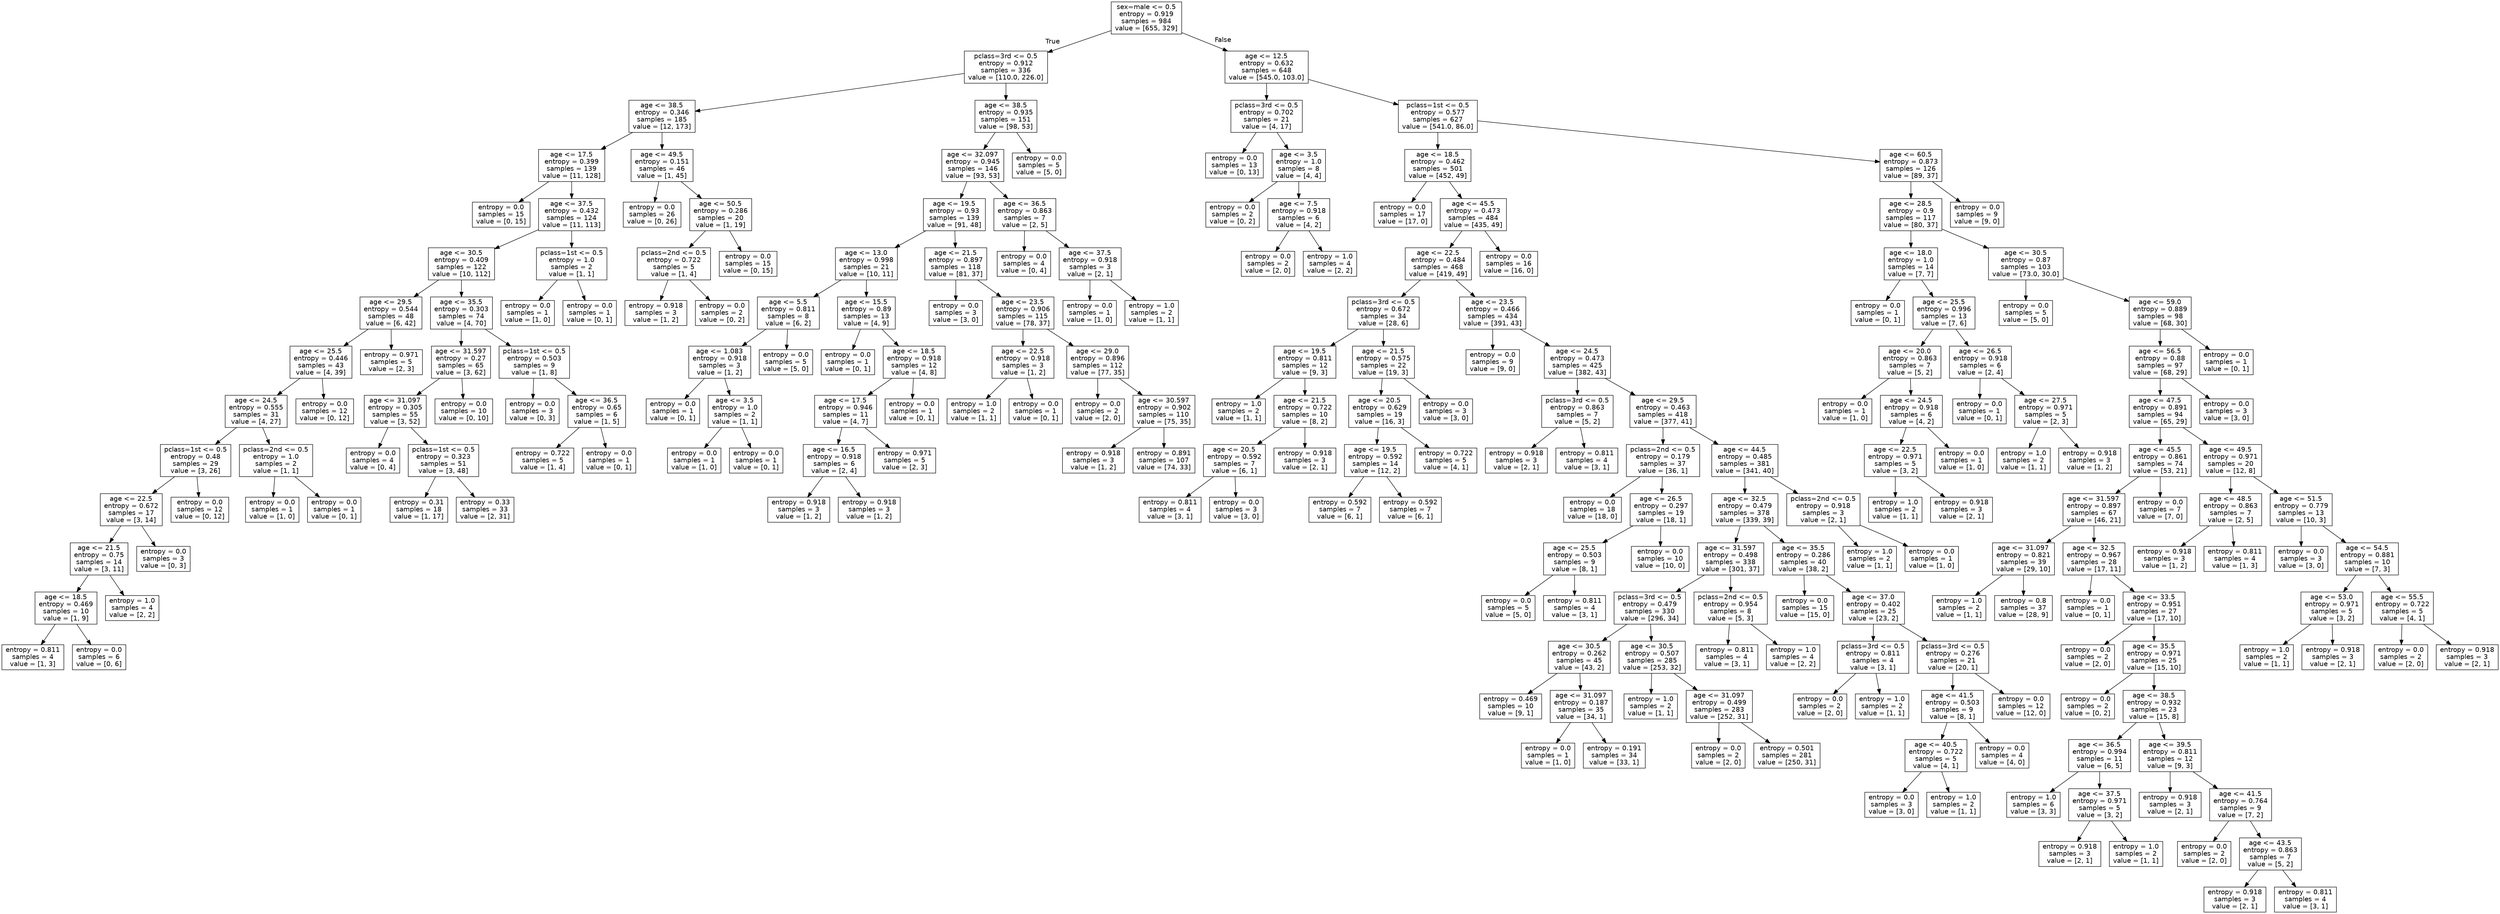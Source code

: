 digraph Tree {
node [shape=box, fontname="helvetica"] ;
edge [fontname="helvetica"] ;
0 [label="sex=male <= 0.5\nentropy = 0.919\nsamples = 984\nvalue = [655, 329]"] ;
1 [label="pclass=3rd <= 0.5\nentropy = 0.912\nsamples = 336\nvalue = [110.0, 226.0]"] ;
0 -> 1 [labeldistance=2.5, labelangle=45, headlabel="True"] ;
2 [label="age <= 38.5\nentropy = 0.346\nsamples = 185\nvalue = [12, 173]"] ;
1 -> 2 ;
3 [label="age <= 17.5\nentropy = 0.399\nsamples = 139\nvalue = [11, 128]"] ;
2 -> 3 ;
4 [label="entropy = 0.0\nsamples = 15\nvalue = [0, 15]"] ;
3 -> 4 ;
5 [label="age <= 37.5\nentropy = 0.432\nsamples = 124\nvalue = [11, 113]"] ;
3 -> 5 ;
6 [label="age <= 30.5\nentropy = 0.409\nsamples = 122\nvalue = [10, 112]"] ;
5 -> 6 ;
7 [label="age <= 29.5\nentropy = 0.544\nsamples = 48\nvalue = [6, 42]"] ;
6 -> 7 ;
8 [label="age <= 25.5\nentropy = 0.446\nsamples = 43\nvalue = [4, 39]"] ;
7 -> 8 ;
9 [label="age <= 24.5\nentropy = 0.555\nsamples = 31\nvalue = [4, 27]"] ;
8 -> 9 ;
10 [label="pclass=1st <= 0.5\nentropy = 0.48\nsamples = 29\nvalue = [3, 26]"] ;
9 -> 10 ;
11 [label="age <= 22.5\nentropy = 0.672\nsamples = 17\nvalue = [3, 14]"] ;
10 -> 11 ;
12 [label="age <= 21.5\nentropy = 0.75\nsamples = 14\nvalue = [3, 11]"] ;
11 -> 12 ;
13 [label="age <= 18.5\nentropy = 0.469\nsamples = 10\nvalue = [1, 9]"] ;
12 -> 13 ;
14 [label="entropy = 0.811\nsamples = 4\nvalue = [1, 3]"] ;
13 -> 14 ;
15 [label="entropy = 0.0\nsamples = 6\nvalue = [0, 6]"] ;
13 -> 15 ;
16 [label="entropy = 1.0\nsamples = 4\nvalue = [2, 2]"] ;
12 -> 16 ;
17 [label="entropy = 0.0\nsamples = 3\nvalue = [0, 3]"] ;
11 -> 17 ;
18 [label="entropy = 0.0\nsamples = 12\nvalue = [0, 12]"] ;
10 -> 18 ;
19 [label="pclass=2nd <= 0.5\nentropy = 1.0\nsamples = 2\nvalue = [1, 1]"] ;
9 -> 19 ;
20 [label="entropy = 0.0\nsamples = 1\nvalue = [1, 0]"] ;
19 -> 20 ;
21 [label="entropy = 0.0\nsamples = 1\nvalue = [0, 1]"] ;
19 -> 21 ;
22 [label="entropy = 0.0\nsamples = 12\nvalue = [0, 12]"] ;
8 -> 22 ;
23 [label="entropy = 0.971\nsamples = 5\nvalue = [2, 3]"] ;
7 -> 23 ;
24 [label="age <= 35.5\nentropy = 0.303\nsamples = 74\nvalue = [4, 70]"] ;
6 -> 24 ;
25 [label="age <= 31.597\nentropy = 0.27\nsamples = 65\nvalue = [3, 62]"] ;
24 -> 25 ;
26 [label="age <= 31.097\nentropy = 0.305\nsamples = 55\nvalue = [3, 52]"] ;
25 -> 26 ;
27 [label="entropy = 0.0\nsamples = 4\nvalue = [0, 4]"] ;
26 -> 27 ;
28 [label="pclass=1st <= 0.5\nentropy = 0.323\nsamples = 51\nvalue = [3, 48]"] ;
26 -> 28 ;
29 [label="entropy = 0.31\nsamples = 18\nvalue = [1, 17]"] ;
28 -> 29 ;
30 [label="entropy = 0.33\nsamples = 33\nvalue = [2, 31]"] ;
28 -> 30 ;
31 [label="entropy = 0.0\nsamples = 10\nvalue = [0, 10]"] ;
25 -> 31 ;
32 [label="pclass=1st <= 0.5\nentropy = 0.503\nsamples = 9\nvalue = [1, 8]"] ;
24 -> 32 ;
33 [label="entropy = 0.0\nsamples = 3\nvalue = [0, 3]"] ;
32 -> 33 ;
34 [label="age <= 36.5\nentropy = 0.65\nsamples = 6\nvalue = [1, 5]"] ;
32 -> 34 ;
35 [label="entropy = 0.722\nsamples = 5\nvalue = [1, 4]"] ;
34 -> 35 ;
36 [label="entropy = 0.0\nsamples = 1\nvalue = [0, 1]"] ;
34 -> 36 ;
37 [label="pclass=1st <= 0.5\nentropy = 1.0\nsamples = 2\nvalue = [1, 1]"] ;
5 -> 37 ;
38 [label="entropy = 0.0\nsamples = 1\nvalue = [1, 0]"] ;
37 -> 38 ;
39 [label="entropy = 0.0\nsamples = 1\nvalue = [0, 1]"] ;
37 -> 39 ;
40 [label="age <= 49.5\nentropy = 0.151\nsamples = 46\nvalue = [1, 45]"] ;
2 -> 40 ;
41 [label="entropy = 0.0\nsamples = 26\nvalue = [0, 26]"] ;
40 -> 41 ;
42 [label="age <= 50.5\nentropy = 0.286\nsamples = 20\nvalue = [1, 19]"] ;
40 -> 42 ;
43 [label="pclass=2nd <= 0.5\nentropy = 0.722\nsamples = 5\nvalue = [1, 4]"] ;
42 -> 43 ;
44 [label="entropy = 0.918\nsamples = 3\nvalue = [1, 2]"] ;
43 -> 44 ;
45 [label="entropy = 0.0\nsamples = 2\nvalue = [0, 2]"] ;
43 -> 45 ;
46 [label="entropy = 0.0\nsamples = 15\nvalue = [0, 15]"] ;
42 -> 46 ;
47 [label="age <= 38.5\nentropy = 0.935\nsamples = 151\nvalue = [98, 53]"] ;
1 -> 47 ;
48 [label="age <= 32.097\nentropy = 0.945\nsamples = 146\nvalue = [93, 53]"] ;
47 -> 48 ;
49 [label="age <= 19.5\nentropy = 0.93\nsamples = 139\nvalue = [91, 48]"] ;
48 -> 49 ;
50 [label="age <= 13.0\nentropy = 0.998\nsamples = 21\nvalue = [10, 11]"] ;
49 -> 50 ;
51 [label="age <= 5.5\nentropy = 0.811\nsamples = 8\nvalue = [6, 2]"] ;
50 -> 51 ;
52 [label="age <= 1.083\nentropy = 0.918\nsamples = 3\nvalue = [1, 2]"] ;
51 -> 52 ;
53 [label="entropy = 0.0\nsamples = 1\nvalue = [0, 1]"] ;
52 -> 53 ;
54 [label="age <= 3.5\nentropy = 1.0\nsamples = 2\nvalue = [1, 1]"] ;
52 -> 54 ;
55 [label="entropy = 0.0\nsamples = 1\nvalue = [1, 0]"] ;
54 -> 55 ;
56 [label="entropy = 0.0\nsamples = 1\nvalue = [0, 1]"] ;
54 -> 56 ;
57 [label="entropy = 0.0\nsamples = 5\nvalue = [5, 0]"] ;
51 -> 57 ;
58 [label="age <= 15.5\nentropy = 0.89\nsamples = 13\nvalue = [4, 9]"] ;
50 -> 58 ;
59 [label="entropy = 0.0\nsamples = 1\nvalue = [0, 1]"] ;
58 -> 59 ;
60 [label="age <= 18.5\nentropy = 0.918\nsamples = 12\nvalue = [4, 8]"] ;
58 -> 60 ;
61 [label="age <= 17.5\nentropy = 0.946\nsamples = 11\nvalue = [4, 7]"] ;
60 -> 61 ;
62 [label="age <= 16.5\nentropy = 0.918\nsamples = 6\nvalue = [2, 4]"] ;
61 -> 62 ;
63 [label="entropy = 0.918\nsamples = 3\nvalue = [1, 2]"] ;
62 -> 63 ;
64 [label="entropy = 0.918\nsamples = 3\nvalue = [1, 2]"] ;
62 -> 64 ;
65 [label="entropy = 0.971\nsamples = 5\nvalue = [2, 3]"] ;
61 -> 65 ;
66 [label="entropy = 0.0\nsamples = 1\nvalue = [0, 1]"] ;
60 -> 66 ;
67 [label="age <= 21.5\nentropy = 0.897\nsamples = 118\nvalue = [81, 37]"] ;
49 -> 67 ;
68 [label="entropy = 0.0\nsamples = 3\nvalue = [3, 0]"] ;
67 -> 68 ;
69 [label="age <= 23.5\nentropy = 0.906\nsamples = 115\nvalue = [78, 37]"] ;
67 -> 69 ;
70 [label="age <= 22.5\nentropy = 0.918\nsamples = 3\nvalue = [1, 2]"] ;
69 -> 70 ;
71 [label="entropy = 1.0\nsamples = 2\nvalue = [1, 1]"] ;
70 -> 71 ;
72 [label="entropy = 0.0\nsamples = 1\nvalue = [0, 1]"] ;
70 -> 72 ;
73 [label="age <= 29.0\nentropy = 0.896\nsamples = 112\nvalue = [77, 35]"] ;
69 -> 73 ;
74 [label="entropy = 0.0\nsamples = 2\nvalue = [2, 0]"] ;
73 -> 74 ;
75 [label="age <= 30.597\nentropy = 0.902\nsamples = 110\nvalue = [75, 35]"] ;
73 -> 75 ;
76 [label="entropy = 0.918\nsamples = 3\nvalue = [1, 2]"] ;
75 -> 76 ;
77 [label="entropy = 0.891\nsamples = 107\nvalue = [74, 33]"] ;
75 -> 77 ;
78 [label="age <= 36.5\nentropy = 0.863\nsamples = 7\nvalue = [2, 5]"] ;
48 -> 78 ;
79 [label="entropy = 0.0\nsamples = 4\nvalue = [0, 4]"] ;
78 -> 79 ;
80 [label="age <= 37.5\nentropy = 0.918\nsamples = 3\nvalue = [2, 1]"] ;
78 -> 80 ;
81 [label="entropy = 0.0\nsamples = 1\nvalue = [1, 0]"] ;
80 -> 81 ;
82 [label="entropy = 1.0\nsamples = 2\nvalue = [1, 1]"] ;
80 -> 82 ;
83 [label="entropy = 0.0\nsamples = 5\nvalue = [5, 0]"] ;
47 -> 83 ;
84 [label="age <= 12.5\nentropy = 0.632\nsamples = 648\nvalue = [545.0, 103.0]"] ;
0 -> 84 [labeldistance=2.5, labelangle=-45, headlabel="False"] ;
85 [label="pclass=3rd <= 0.5\nentropy = 0.702\nsamples = 21\nvalue = [4, 17]"] ;
84 -> 85 ;
86 [label="entropy = 0.0\nsamples = 13\nvalue = [0, 13]"] ;
85 -> 86 ;
87 [label="age <= 3.5\nentropy = 1.0\nsamples = 8\nvalue = [4, 4]"] ;
85 -> 87 ;
88 [label="entropy = 0.0\nsamples = 2\nvalue = [0, 2]"] ;
87 -> 88 ;
89 [label="age <= 7.5\nentropy = 0.918\nsamples = 6\nvalue = [4, 2]"] ;
87 -> 89 ;
90 [label="entropy = 0.0\nsamples = 2\nvalue = [2, 0]"] ;
89 -> 90 ;
91 [label="entropy = 1.0\nsamples = 4\nvalue = [2, 2]"] ;
89 -> 91 ;
92 [label="pclass=1st <= 0.5\nentropy = 0.577\nsamples = 627\nvalue = [541.0, 86.0]"] ;
84 -> 92 ;
93 [label="age <= 18.5\nentropy = 0.462\nsamples = 501\nvalue = [452, 49]"] ;
92 -> 93 ;
94 [label="entropy = 0.0\nsamples = 17\nvalue = [17, 0]"] ;
93 -> 94 ;
95 [label="age <= 45.5\nentropy = 0.473\nsamples = 484\nvalue = [435, 49]"] ;
93 -> 95 ;
96 [label="age <= 22.5\nentropy = 0.484\nsamples = 468\nvalue = [419, 49]"] ;
95 -> 96 ;
97 [label="pclass=3rd <= 0.5\nentropy = 0.672\nsamples = 34\nvalue = [28, 6]"] ;
96 -> 97 ;
98 [label="age <= 19.5\nentropy = 0.811\nsamples = 12\nvalue = [9, 3]"] ;
97 -> 98 ;
99 [label="entropy = 1.0\nsamples = 2\nvalue = [1, 1]"] ;
98 -> 99 ;
100 [label="age <= 21.5\nentropy = 0.722\nsamples = 10\nvalue = [8, 2]"] ;
98 -> 100 ;
101 [label="age <= 20.5\nentropy = 0.592\nsamples = 7\nvalue = [6, 1]"] ;
100 -> 101 ;
102 [label="entropy = 0.811\nsamples = 4\nvalue = [3, 1]"] ;
101 -> 102 ;
103 [label="entropy = 0.0\nsamples = 3\nvalue = [3, 0]"] ;
101 -> 103 ;
104 [label="entropy = 0.918\nsamples = 3\nvalue = [2, 1]"] ;
100 -> 104 ;
105 [label="age <= 21.5\nentropy = 0.575\nsamples = 22\nvalue = [19, 3]"] ;
97 -> 105 ;
106 [label="age <= 20.5\nentropy = 0.629\nsamples = 19\nvalue = [16, 3]"] ;
105 -> 106 ;
107 [label="age <= 19.5\nentropy = 0.592\nsamples = 14\nvalue = [12, 2]"] ;
106 -> 107 ;
108 [label="entropy = 0.592\nsamples = 7\nvalue = [6, 1]"] ;
107 -> 108 ;
109 [label="entropy = 0.592\nsamples = 7\nvalue = [6, 1]"] ;
107 -> 109 ;
110 [label="entropy = 0.722\nsamples = 5\nvalue = [4, 1]"] ;
106 -> 110 ;
111 [label="entropy = 0.0\nsamples = 3\nvalue = [3, 0]"] ;
105 -> 111 ;
112 [label="age <= 23.5\nentropy = 0.466\nsamples = 434\nvalue = [391, 43]"] ;
96 -> 112 ;
113 [label="entropy = 0.0\nsamples = 9\nvalue = [9, 0]"] ;
112 -> 113 ;
114 [label="age <= 24.5\nentropy = 0.473\nsamples = 425\nvalue = [382, 43]"] ;
112 -> 114 ;
115 [label="pclass=3rd <= 0.5\nentropy = 0.863\nsamples = 7\nvalue = [5, 2]"] ;
114 -> 115 ;
116 [label="entropy = 0.918\nsamples = 3\nvalue = [2, 1]"] ;
115 -> 116 ;
117 [label="entropy = 0.811\nsamples = 4\nvalue = [3, 1]"] ;
115 -> 117 ;
118 [label="age <= 29.5\nentropy = 0.463\nsamples = 418\nvalue = [377, 41]"] ;
114 -> 118 ;
119 [label="pclass=2nd <= 0.5\nentropy = 0.179\nsamples = 37\nvalue = [36, 1]"] ;
118 -> 119 ;
120 [label="entropy = 0.0\nsamples = 18\nvalue = [18, 0]"] ;
119 -> 120 ;
121 [label="age <= 26.5\nentropy = 0.297\nsamples = 19\nvalue = [18, 1]"] ;
119 -> 121 ;
122 [label="age <= 25.5\nentropy = 0.503\nsamples = 9\nvalue = [8, 1]"] ;
121 -> 122 ;
123 [label="entropy = 0.0\nsamples = 5\nvalue = [5, 0]"] ;
122 -> 123 ;
124 [label="entropy = 0.811\nsamples = 4\nvalue = [3, 1]"] ;
122 -> 124 ;
125 [label="entropy = 0.0\nsamples = 10\nvalue = [10, 0]"] ;
121 -> 125 ;
126 [label="age <= 44.5\nentropy = 0.485\nsamples = 381\nvalue = [341, 40]"] ;
118 -> 126 ;
127 [label="age <= 32.5\nentropy = 0.479\nsamples = 378\nvalue = [339, 39]"] ;
126 -> 127 ;
128 [label="age <= 31.597\nentropy = 0.498\nsamples = 338\nvalue = [301, 37]"] ;
127 -> 128 ;
129 [label="pclass=3rd <= 0.5\nentropy = 0.479\nsamples = 330\nvalue = [296, 34]"] ;
128 -> 129 ;
130 [label="age <= 30.5\nentropy = 0.262\nsamples = 45\nvalue = [43, 2]"] ;
129 -> 130 ;
131 [label="entropy = 0.469\nsamples = 10\nvalue = [9, 1]"] ;
130 -> 131 ;
132 [label="age <= 31.097\nentropy = 0.187\nsamples = 35\nvalue = [34, 1]"] ;
130 -> 132 ;
133 [label="entropy = 0.0\nsamples = 1\nvalue = [1, 0]"] ;
132 -> 133 ;
134 [label="entropy = 0.191\nsamples = 34\nvalue = [33, 1]"] ;
132 -> 134 ;
135 [label="age <= 30.5\nentropy = 0.507\nsamples = 285\nvalue = [253, 32]"] ;
129 -> 135 ;
136 [label="entropy = 1.0\nsamples = 2\nvalue = [1, 1]"] ;
135 -> 136 ;
137 [label="age <= 31.097\nentropy = 0.499\nsamples = 283\nvalue = [252, 31]"] ;
135 -> 137 ;
138 [label="entropy = 0.0\nsamples = 2\nvalue = [2, 0]"] ;
137 -> 138 ;
139 [label="entropy = 0.501\nsamples = 281\nvalue = [250, 31]"] ;
137 -> 139 ;
140 [label="pclass=2nd <= 0.5\nentropy = 0.954\nsamples = 8\nvalue = [5, 3]"] ;
128 -> 140 ;
141 [label="entropy = 0.811\nsamples = 4\nvalue = [3, 1]"] ;
140 -> 141 ;
142 [label="entropy = 1.0\nsamples = 4\nvalue = [2, 2]"] ;
140 -> 142 ;
143 [label="age <= 35.5\nentropy = 0.286\nsamples = 40\nvalue = [38, 2]"] ;
127 -> 143 ;
144 [label="entropy = 0.0\nsamples = 15\nvalue = [15, 0]"] ;
143 -> 144 ;
145 [label="age <= 37.0\nentropy = 0.402\nsamples = 25\nvalue = [23, 2]"] ;
143 -> 145 ;
146 [label="pclass=3rd <= 0.5\nentropy = 0.811\nsamples = 4\nvalue = [3, 1]"] ;
145 -> 146 ;
147 [label="entropy = 0.0\nsamples = 2\nvalue = [2, 0]"] ;
146 -> 147 ;
148 [label="entropy = 1.0\nsamples = 2\nvalue = [1, 1]"] ;
146 -> 148 ;
149 [label="pclass=3rd <= 0.5\nentropy = 0.276\nsamples = 21\nvalue = [20, 1]"] ;
145 -> 149 ;
150 [label="age <= 41.5\nentropy = 0.503\nsamples = 9\nvalue = [8, 1]"] ;
149 -> 150 ;
151 [label="age <= 40.5\nentropy = 0.722\nsamples = 5\nvalue = [4, 1]"] ;
150 -> 151 ;
152 [label="entropy = 0.0\nsamples = 3\nvalue = [3, 0]"] ;
151 -> 152 ;
153 [label="entropy = 1.0\nsamples = 2\nvalue = [1, 1]"] ;
151 -> 153 ;
154 [label="entropy = 0.0\nsamples = 4\nvalue = [4, 0]"] ;
150 -> 154 ;
155 [label="entropy = 0.0\nsamples = 12\nvalue = [12, 0]"] ;
149 -> 155 ;
156 [label="pclass=2nd <= 0.5\nentropy = 0.918\nsamples = 3\nvalue = [2, 1]"] ;
126 -> 156 ;
157 [label="entropy = 1.0\nsamples = 2\nvalue = [1, 1]"] ;
156 -> 157 ;
158 [label="entropy = 0.0\nsamples = 1\nvalue = [1, 0]"] ;
156 -> 158 ;
159 [label="entropy = 0.0\nsamples = 16\nvalue = [16, 0]"] ;
95 -> 159 ;
160 [label="age <= 60.5\nentropy = 0.873\nsamples = 126\nvalue = [89, 37]"] ;
92 -> 160 ;
161 [label="age <= 28.5\nentropy = 0.9\nsamples = 117\nvalue = [80, 37]"] ;
160 -> 161 ;
162 [label="age <= 18.0\nentropy = 1.0\nsamples = 14\nvalue = [7, 7]"] ;
161 -> 162 ;
163 [label="entropy = 0.0\nsamples = 1\nvalue = [0, 1]"] ;
162 -> 163 ;
164 [label="age <= 25.5\nentropy = 0.996\nsamples = 13\nvalue = [7, 6]"] ;
162 -> 164 ;
165 [label="age <= 20.0\nentropy = 0.863\nsamples = 7\nvalue = [5, 2]"] ;
164 -> 165 ;
166 [label="entropy = 0.0\nsamples = 1\nvalue = [1, 0]"] ;
165 -> 166 ;
167 [label="age <= 24.5\nentropy = 0.918\nsamples = 6\nvalue = [4, 2]"] ;
165 -> 167 ;
168 [label="age <= 22.5\nentropy = 0.971\nsamples = 5\nvalue = [3, 2]"] ;
167 -> 168 ;
169 [label="entropy = 1.0\nsamples = 2\nvalue = [1, 1]"] ;
168 -> 169 ;
170 [label="entropy = 0.918\nsamples = 3\nvalue = [2, 1]"] ;
168 -> 170 ;
171 [label="entropy = 0.0\nsamples = 1\nvalue = [1, 0]"] ;
167 -> 171 ;
172 [label="age <= 26.5\nentropy = 0.918\nsamples = 6\nvalue = [2, 4]"] ;
164 -> 172 ;
173 [label="entropy = 0.0\nsamples = 1\nvalue = [0, 1]"] ;
172 -> 173 ;
174 [label="age <= 27.5\nentropy = 0.971\nsamples = 5\nvalue = [2, 3]"] ;
172 -> 174 ;
175 [label="entropy = 1.0\nsamples = 2\nvalue = [1, 1]"] ;
174 -> 175 ;
176 [label="entropy = 0.918\nsamples = 3\nvalue = [1, 2]"] ;
174 -> 176 ;
177 [label="age <= 30.5\nentropy = 0.87\nsamples = 103\nvalue = [73.0, 30.0]"] ;
161 -> 177 ;
178 [label="entropy = 0.0\nsamples = 5\nvalue = [5, 0]"] ;
177 -> 178 ;
179 [label="age <= 59.0\nentropy = 0.889\nsamples = 98\nvalue = [68, 30]"] ;
177 -> 179 ;
180 [label="age <= 56.5\nentropy = 0.88\nsamples = 97\nvalue = [68, 29]"] ;
179 -> 180 ;
181 [label="age <= 47.5\nentropy = 0.891\nsamples = 94\nvalue = [65, 29]"] ;
180 -> 181 ;
182 [label="age <= 45.5\nentropy = 0.861\nsamples = 74\nvalue = [53, 21]"] ;
181 -> 182 ;
183 [label="age <= 31.597\nentropy = 0.897\nsamples = 67\nvalue = [46, 21]"] ;
182 -> 183 ;
184 [label="age <= 31.097\nentropy = 0.821\nsamples = 39\nvalue = [29, 10]"] ;
183 -> 184 ;
185 [label="entropy = 1.0\nsamples = 2\nvalue = [1, 1]"] ;
184 -> 185 ;
186 [label="entropy = 0.8\nsamples = 37\nvalue = [28, 9]"] ;
184 -> 186 ;
187 [label="age <= 32.5\nentropy = 0.967\nsamples = 28\nvalue = [17, 11]"] ;
183 -> 187 ;
188 [label="entropy = 0.0\nsamples = 1\nvalue = [0, 1]"] ;
187 -> 188 ;
189 [label="age <= 33.5\nentropy = 0.951\nsamples = 27\nvalue = [17, 10]"] ;
187 -> 189 ;
190 [label="entropy = 0.0\nsamples = 2\nvalue = [2, 0]"] ;
189 -> 190 ;
191 [label="age <= 35.5\nentropy = 0.971\nsamples = 25\nvalue = [15, 10]"] ;
189 -> 191 ;
192 [label="entropy = 0.0\nsamples = 2\nvalue = [0, 2]"] ;
191 -> 192 ;
193 [label="age <= 38.5\nentropy = 0.932\nsamples = 23\nvalue = [15, 8]"] ;
191 -> 193 ;
194 [label="age <= 36.5\nentropy = 0.994\nsamples = 11\nvalue = [6, 5]"] ;
193 -> 194 ;
195 [label="entropy = 1.0\nsamples = 6\nvalue = [3, 3]"] ;
194 -> 195 ;
196 [label="age <= 37.5\nentropy = 0.971\nsamples = 5\nvalue = [3, 2]"] ;
194 -> 196 ;
197 [label="entropy = 0.918\nsamples = 3\nvalue = [2, 1]"] ;
196 -> 197 ;
198 [label="entropy = 1.0\nsamples = 2\nvalue = [1, 1]"] ;
196 -> 198 ;
199 [label="age <= 39.5\nentropy = 0.811\nsamples = 12\nvalue = [9, 3]"] ;
193 -> 199 ;
200 [label="entropy = 0.918\nsamples = 3\nvalue = [2, 1]"] ;
199 -> 200 ;
201 [label="age <= 41.5\nentropy = 0.764\nsamples = 9\nvalue = [7, 2]"] ;
199 -> 201 ;
202 [label="entropy = 0.0\nsamples = 2\nvalue = [2, 0]"] ;
201 -> 202 ;
203 [label="age <= 43.5\nentropy = 0.863\nsamples = 7\nvalue = [5, 2]"] ;
201 -> 203 ;
204 [label="entropy = 0.918\nsamples = 3\nvalue = [2, 1]"] ;
203 -> 204 ;
205 [label="entropy = 0.811\nsamples = 4\nvalue = [3, 1]"] ;
203 -> 205 ;
206 [label="entropy = 0.0\nsamples = 7\nvalue = [7, 0]"] ;
182 -> 206 ;
207 [label="age <= 49.5\nentropy = 0.971\nsamples = 20\nvalue = [12, 8]"] ;
181 -> 207 ;
208 [label="age <= 48.5\nentropy = 0.863\nsamples = 7\nvalue = [2, 5]"] ;
207 -> 208 ;
209 [label="entropy = 0.918\nsamples = 3\nvalue = [1, 2]"] ;
208 -> 209 ;
210 [label="entropy = 0.811\nsamples = 4\nvalue = [1, 3]"] ;
208 -> 210 ;
211 [label="age <= 51.5\nentropy = 0.779\nsamples = 13\nvalue = [10, 3]"] ;
207 -> 211 ;
212 [label="entropy = 0.0\nsamples = 3\nvalue = [3, 0]"] ;
211 -> 212 ;
213 [label="age <= 54.5\nentropy = 0.881\nsamples = 10\nvalue = [7, 3]"] ;
211 -> 213 ;
214 [label="age <= 53.0\nentropy = 0.971\nsamples = 5\nvalue = [3, 2]"] ;
213 -> 214 ;
215 [label="entropy = 1.0\nsamples = 2\nvalue = [1, 1]"] ;
214 -> 215 ;
216 [label="entropy = 0.918\nsamples = 3\nvalue = [2, 1]"] ;
214 -> 216 ;
217 [label="age <= 55.5\nentropy = 0.722\nsamples = 5\nvalue = [4, 1]"] ;
213 -> 217 ;
218 [label="entropy = 0.0\nsamples = 2\nvalue = [2, 0]"] ;
217 -> 218 ;
219 [label="entropy = 0.918\nsamples = 3\nvalue = [2, 1]"] ;
217 -> 219 ;
220 [label="entropy = 0.0\nsamples = 3\nvalue = [3, 0]"] ;
180 -> 220 ;
221 [label="entropy = 0.0\nsamples = 1\nvalue = [0, 1]"] ;
179 -> 221 ;
222 [label="entropy = 0.0\nsamples = 9\nvalue = [9, 0]"] ;
160 -> 222 ;
}
